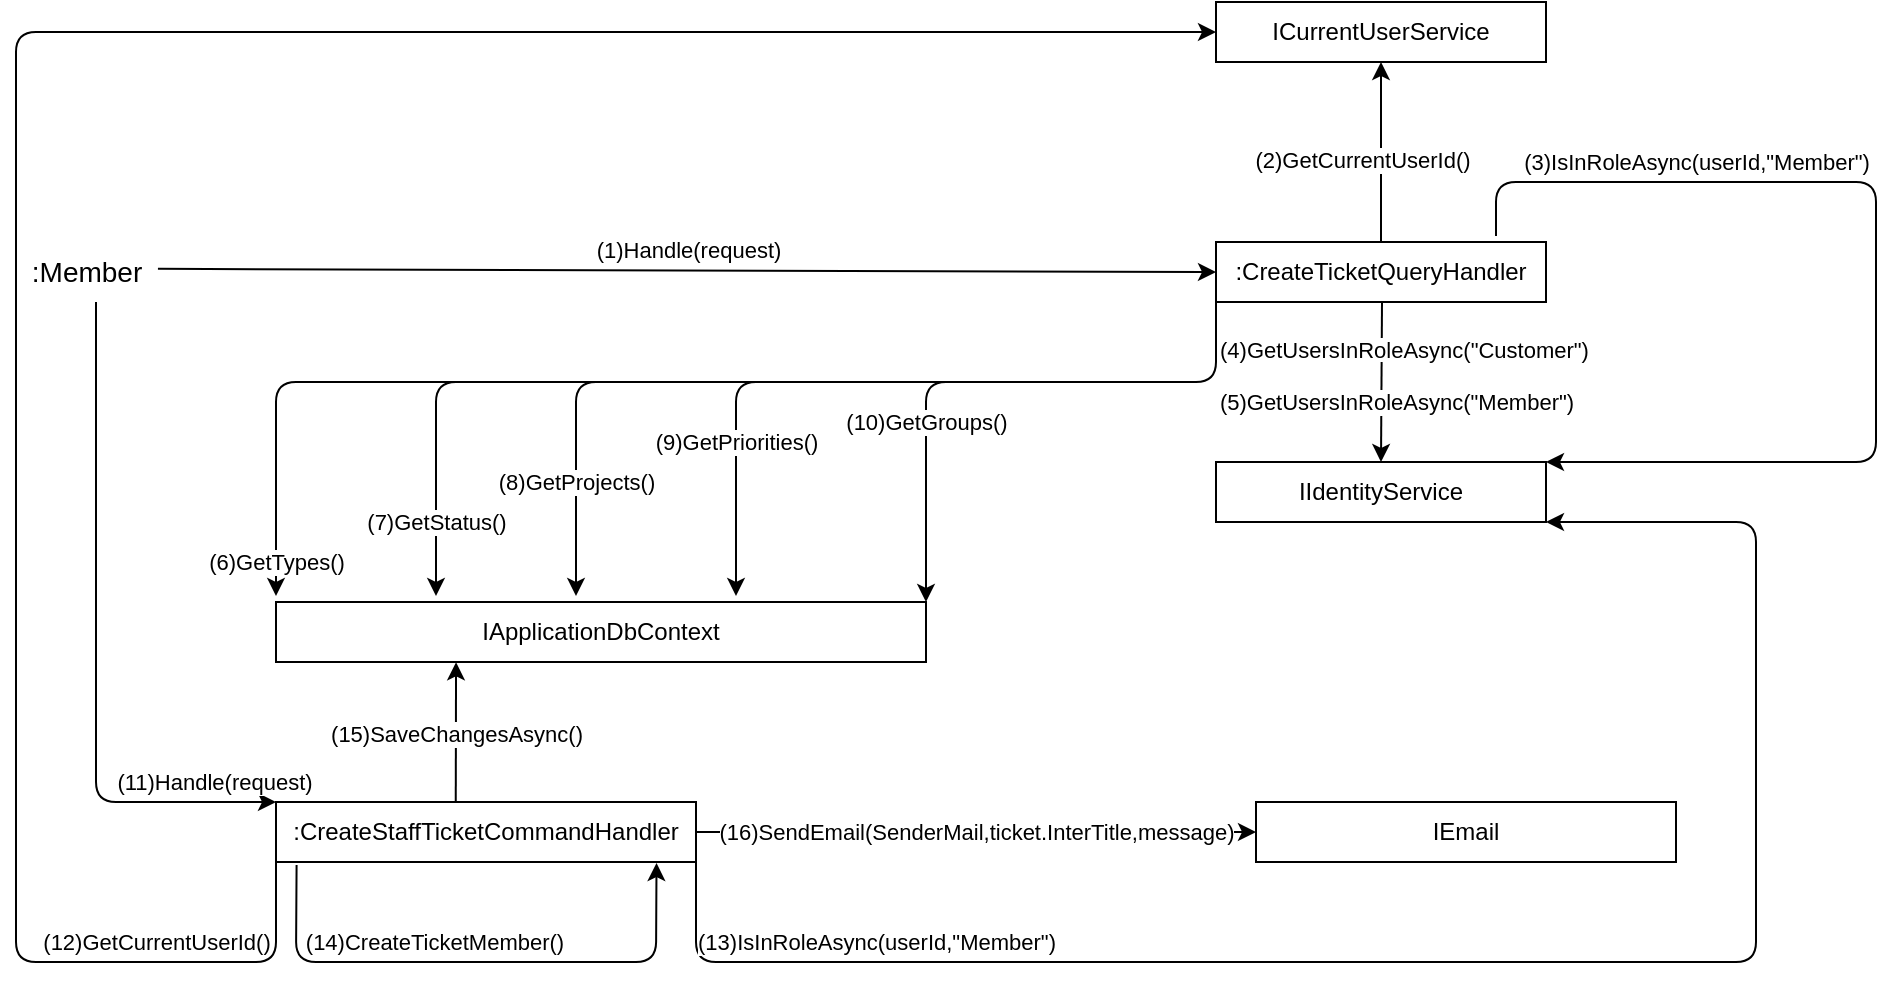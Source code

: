 <mxfile version="13.6.2" type="device"><diagram id="KlSm9ZCpK2tPTp8M8k4w" name="Page-1"><mxGraphModel dx="2656" dy="690" grid="1" gridSize="10" guides="1" tooltips="1" connect="1" arrows="1" fold="1" page="1" pageScale="1" pageWidth="827" pageHeight="1169" math="0" shadow="0"><root><mxCell id="0"/><mxCell id="1" parent="0"/><mxCell id="ac47MHlnu2ltBR3BtxnA-26" value=":CreateTicketQueryHandler" style="rounded=0;whiteSpace=wrap;html=1;" parent="1" vertex="1"><mxGeometry x="600" y="130" width="165" height="30" as="geometry"/></mxCell><mxCell id="ac47MHlnu2ltBR3BtxnA-27" value="(1)Handle(request)" style="endArrow=classic;html=1;exitX=1.014;exitY=0.421;exitDx=0;exitDy=0;entryX=0;entryY=0.5;entryDx=0;entryDy=0;exitPerimeter=0;" parent="1" source="ac47MHlnu2ltBR3BtxnA-28" target="ac47MHlnu2ltBR3BtxnA-26" edge="1"><mxGeometry y="10" width="50" height="50" relative="1" as="geometry"><mxPoint x="70" y="130" as="sourcePoint"/><mxPoint x="420" y="130" as="targetPoint"/><mxPoint as="offset"/></mxGeometry></mxCell><mxCell id="ac47MHlnu2ltBR3BtxnA-28" value=":Member" style="text;html=1;align=center;verticalAlign=middle;resizable=0;points=[];autosize=1;fontSize=14;" parent="1" vertex="1"><mxGeometry y="135" width="70" height="20" as="geometry"/></mxCell><mxCell id="ac47MHlnu2ltBR3BtxnA-29" value="IIdentityService" style="rounded=0;whiteSpace=wrap;html=1;" parent="1" vertex="1"><mxGeometry x="600" y="240" width="165" height="30" as="geometry"/></mxCell><mxCell id="ac47MHlnu2ltBR3BtxnA-30" value="(5)GetUsersInRoleAsync(&quot;Member&quot;)" style="endArrow=classic;html=1;entryX=0.5;entryY=0;entryDx=0;entryDy=0;" parent="1" target="ac47MHlnu2ltBR3BtxnA-29" edge="1"><mxGeometry x="0.249" y="7" width="50" height="50" relative="1" as="geometry"><mxPoint x="683" y="160" as="sourcePoint"/><mxPoint x="615" y="230" as="targetPoint"/><mxPoint as="offset"/></mxGeometry></mxCell><mxCell id="ac47MHlnu2ltBR3BtxnA-32" value="&lt;span style=&quot;color: rgb(0 , 0 , 0) ; font-family: &amp;#34;helvetica&amp;#34; ; font-size: 11px ; font-style: normal ; font-weight: 400 ; letter-spacing: normal ; text-align: center ; text-indent: 0px ; text-transform: none ; word-spacing: 0px ; background-color: rgb(255 , 255 , 255) ; display: inline ; float: none&quot;&gt;(10)GetGroups()&lt;/span&gt;" style="endArrow=classic;html=1;exitX=0;exitY=1;exitDx=0;exitDy=0;entryX=1;entryY=0;entryDx=0;entryDy=0;" parent="1" source="ac47MHlnu2ltBR3BtxnA-26" target="ac47MHlnu2ltBR3BtxnA-33" edge="1"><mxGeometry x="0.39" width="50" height="50" relative="1" as="geometry"><mxPoint x="490" y="540" as="sourcePoint"/><mxPoint x="330" y="200" as="targetPoint"/><Array as="points"><mxPoint x="600" y="200"/><mxPoint x="455" y="200"/></Array><mxPoint as="offset"/></mxGeometry></mxCell><mxCell id="ac47MHlnu2ltBR3BtxnA-33" value="IApplicationDbContext" style="rounded=0;whiteSpace=wrap;html=1;" parent="1" vertex="1"><mxGeometry x="130" y="310" width="325" height="30" as="geometry"/></mxCell><mxCell id="ac47MHlnu2ltBR3BtxnA-34" value="&lt;span style=&quot;color: rgb(0 , 0 , 0) ; font-family: &amp;#34;helvetica&amp;#34; ; font-size: 11px ; font-style: normal ; font-weight: 400 ; letter-spacing: normal ; text-align: center ; text-indent: 0px ; text-transform: none ; word-spacing: 0px ; background-color: rgb(255 , 255 , 255) ; display: inline ; float: none&quot;&gt;(9)GetPriorities()&lt;/span&gt;" style="endArrow=classic;html=1;" parent="1" edge="1"><mxGeometry x="0.014" y="30" width="50" height="50" relative="1" as="geometry"><mxPoint x="470" y="200" as="sourcePoint"/><mxPoint x="360" y="307" as="targetPoint"/><Array as="points"><mxPoint x="360" y="200"/></Array><mxPoint x="-30" y="30" as="offset"/></mxGeometry></mxCell><mxCell id="ac47MHlnu2ltBR3BtxnA-35" value="&lt;span style=&quot;color: rgb(0 , 0 , 0) ; font-family: &amp;#34;helvetica&amp;#34; ; font-size: 11px ; font-style: normal ; font-weight: 400 ; letter-spacing: normal ; text-align: center ; text-indent: 0px ; text-transform: none ; word-spacing: 0px ; background-color: rgb(255 , 255 , 255) ; display: inline ; float: none&quot;&gt;(8)GetProjects()&lt;/span&gt;" style="endArrow=classic;html=1;" parent="1" edge="1"><mxGeometry x="0.524" width="50" height="50" relative="1" as="geometry"><mxPoint x="412.5" y="200" as="sourcePoint"/><mxPoint x="280" y="307" as="targetPoint"/><Array as="points"><mxPoint x="280" y="200"/></Array><mxPoint as="offset"/></mxGeometry></mxCell><mxCell id="ac47MHlnu2ltBR3BtxnA-36" value="&lt;span style=&quot;color: rgb(0 , 0 , 0) ; font-family: &amp;#34;helvetica&amp;#34; ; font-size: 11px ; font-style: normal ; font-weight: 400 ; letter-spacing: normal ; text-align: center ; text-indent: 0px ; text-transform: none ; word-spacing: 0px ; background-color: rgb(255 , 255 , 255) ; display: inline ; float: none&quot;&gt;(7)GetStatus()&lt;/span&gt;" style="endArrow=classic;html=1;" parent="1" edge="1"><mxGeometry x="0.7" width="50" height="50" relative="1" as="geometry"><mxPoint x="350" y="200" as="sourcePoint"/><mxPoint x="210" y="307" as="targetPoint"/><Array as="points"><mxPoint x="210" y="200"/></Array><mxPoint as="offset"/></mxGeometry></mxCell><mxCell id="ac47MHlnu2ltBR3BtxnA-37" value="&lt;span style=&quot;color: rgb(0 , 0 , 0) ; font-family: &amp;#34;helvetica&amp;#34; ; font-size: 11px ; font-style: normal ; font-weight: 400 ; letter-spacing: normal ; text-align: center ; text-indent: 0px ; text-transform: none ; word-spacing: 0px ; background-color: rgb(255 , 255 , 255) ; display: inline ; float: none&quot;&gt;(6)GetTypes()&lt;/span&gt;" style="endArrow=classic;html=1;" parent="1" edge="1"><mxGeometry x="0.873" width="50" height="50" relative="1" as="geometry"><mxPoint x="290" y="200" as="sourcePoint"/><mxPoint x="130" y="307" as="targetPoint"/><Array as="points"><mxPoint x="130" y="200"/></Array><mxPoint as="offset"/></mxGeometry></mxCell><mxCell id="ac47MHlnu2ltBR3BtxnA-38" value="(11)Handle(request)" style="endArrow=classic;html=1;entryX=0;entryY=0;entryDx=0;entryDy=0;" parent="1" target="ac47MHlnu2ltBR3BtxnA-39" edge="1"><mxGeometry x="0.814" y="10" width="50" height="50" relative="1" as="geometry"><mxPoint x="40" y="160" as="sourcePoint"/><mxPoint x="130" y="370" as="targetPoint"/><mxPoint as="offset"/><Array as="points"><mxPoint x="40" y="410"/></Array></mxGeometry></mxCell><mxCell id="ac47MHlnu2ltBR3BtxnA-39" value=":CreateStaffTicketCommandHandler" style="rounded=0;whiteSpace=wrap;html=1;" parent="1" vertex="1"><mxGeometry x="130" y="410" width="210" height="30" as="geometry"/></mxCell><mxCell id="ac47MHlnu2ltBR3BtxnA-40" value="(14)CreateTicketMember()" style="endArrow=classic;html=1;entryX=0.906;entryY=1.017;entryDx=0;entryDy=0;entryPerimeter=0;exitX=0.049;exitY=1.05;exitDx=0;exitDy=0;exitPerimeter=0;" parent="1" source="ac47MHlnu2ltBR3BtxnA-39" target="ac47MHlnu2ltBR3BtxnA-39" edge="1"><mxGeometry x="-0.156" y="10" width="50" height="50" relative="1" as="geometry"><mxPoint x="140" y="532" as="sourcePoint"/><mxPoint x="200" y="580" as="targetPoint"/><mxPoint as="offset"/><Array as="points"><mxPoint x="140" y="490"/><mxPoint x="320" y="490"/></Array></mxGeometry></mxCell><mxCell id="ac47MHlnu2ltBR3BtxnA-41" value="&lt;span style=&quot;color: rgb(0 , 0 , 0) ; font-family: &amp;#34;helvetica&amp;#34; ; font-size: 11px ; font-style: normal ; font-weight: 400 ; letter-spacing: normal ; text-align: center ; text-indent: 0px ; text-transform: none ; word-spacing: 0px ; background-color: rgb(255 , 255 , 255) ; display: inline ; float: none&quot;&gt;(15)SaveChangesAsync()&lt;/span&gt;" style="endArrow=classic;html=1;exitX=0.428;exitY=-0.015;exitDx=0;exitDy=0;entryX=0.277;entryY=1.005;entryDx=0;entryDy=0;exitPerimeter=0;entryPerimeter=0;" parent="1" source="ac47MHlnu2ltBR3BtxnA-39" target="ac47MHlnu2ltBR3BtxnA-33" edge="1"><mxGeometry x="-0.017" width="50" height="50" relative="1" as="geometry"><mxPoint x="200" y="520" as="sourcePoint"/><mxPoint x="450" y="375" as="targetPoint"/><Array as="points"/><mxPoint as="offset"/></mxGeometry></mxCell><mxCell id="ac47MHlnu2ltBR3BtxnA-42" value="IEmail" style="rounded=0;whiteSpace=wrap;html=1;" parent="1" vertex="1"><mxGeometry x="620" y="410" width="210" height="30" as="geometry"/></mxCell><mxCell id="ac47MHlnu2ltBR3BtxnA-43" value="&lt;span style=&quot;font-family: &amp;#34;helvetica&amp;#34;&quot;&gt;(16)SendEmail(SenderMail,ticket.InterTitle,message)&lt;/span&gt;" style="endArrow=classic;html=1;exitX=1;exitY=0.5;exitDx=0;exitDy=0;entryX=0;entryY=0.5;entryDx=0;entryDy=0;" parent="1" source="ac47MHlnu2ltBR3BtxnA-39" target="ac47MHlnu2ltBR3BtxnA-42" edge="1"><mxGeometry width="50" height="50" relative="1" as="geometry"><mxPoint x="480" y="300" as="sourcePoint"/><mxPoint x="530" y="250" as="targetPoint"/></mxGeometry></mxCell><mxCell id="KeQuwfxHlXqJ7UpXsHEZ-1" value="ICurrentUserService" style="rounded=0;whiteSpace=wrap;html=1;" parent="1" vertex="1"><mxGeometry x="600" y="10" width="165" height="30" as="geometry"/></mxCell><mxCell id="KeQuwfxHlXqJ7UpXsHEZ-2" value="(2)GetCurrentUserId()" style="endArrow=classic;html=1;exitX=0.5;exitY=0;exitDx=0;exitDy=0;entryX=0.5;entryY=1;entryDx=0;entryDy=0;" parent="1" source="ac47MHlnu2ltBR3BtxnA-26" target="KeQuwfxHlXqJ7UpXsHEZ-1" edge="1"><mxGeometry x="-0.081" y="10" width="50" height="50" relative="1" as="geometry"><mxPoint x="775" y="140" as="sourcePoint"/><mxPoint x="960" y="140" as="targetPoint"/><mxPoint as="offset"/></mxGeometry></mxCell><mxCell id="KeQuwfxHlXqJ7UpXsHEZ-3" value="(3)IsInRoleAsync(userId,&quot;Member&quot;)" style="endArrow=classic;html=1;entryX=1;entryY=0;entryDx=0;entryDy=0;" parent="1" target="ac47MHlnu2ltBR3BtxnA-29" edge="1"><mxGeometry x="-0.513" y="10" width="50" height="50" relative="1" as="geometry"><mxPoint x="740" y="127" as="sourcePoint"/><mxPoint x="810" y="180" as="targetPoint"/><mxPoint as="offset"/><Array as="points"><mxPoint x="740" y="100"/><mxPoint x="930" y="100"/><mxPoint x="930" y="240"/></Array></mxGeometry></mxCell><mxCell id="KeQuwfxHlXqJ7UpXsHEZ-6" value="(12)GetCurrentUserId()" style="endArrow=classic;html=1;exitX=0;exitY=1;exitDx=0;exitDy=0;entryX=0;entryY=0.5;entryDx=0;entryDy=0;" parent="1" source="ac47MHlnu2ltBR3BtxnA-39" target="KeQuwfxHlXqJ7UpXsHEZ-1" edge="1"><mxGeometry x="-0.823" y="-10" width="50" height="50" relative="1" as="geometry"><mxPoint x="692.5" y="140" as="sourcePoint"/><mxPoint x="692.5" y="50" as="targetPoint"/><mxPoint as="offset"/><Array as="points"><mxPoint x="130" y="490"/><mxPoint y="490"/><mxPoint y="25"/></Array></mxGeometry></mxCell><mxCell id="KeQuwfxHlXqJ7UpXsHEZ-7" value="(13)IsInRoleAsync(userId,&quot;Member&quot;)" style="endArrow=classic;html=1;entryX=1;entryY=1;entryDx=0;entryDy=0;exitX=1;exitY=1;exitDx=0;exitDy=0;" parent="1" source="ac47MHlnu2ltBR3BtxnA-39" target="ac47MHlnu2ltBR3BtxnA-29" edge="1"><mxGeometry x="-0.691" y="10" width="50" height="50" relative="1" as="geometry"><mxPoint x="750" y="137" as="sourcePoint"/><mxPoint x="1000.79" y="139.19" as="targetPoint"/><mxPoint as="offset"/><Array as="points"><mxPoint x="340" y="490"/><mxPoint x="870" y="490"/><mxPoint x="870" y="270"/></Array></mxGeometry></mxCell><mxCell id="KeQuwfxHlXqJ7UpXsHEZ-9" value="&lt;span style=&quot;color: rgb(0, 0, 0); font-family: helvetica; font-size: 11px; font-style: normal; font-weight: 400; letter-spacing: normal; text-align: center; text-indent: 0px; text-transform: none; word-spacing: 0px; background-color: rgb(255, 255, 255); display: inline; float: none;&quot;&gt;(4)GetUsersInRoleAsync(&quot;Customer&quot;)&lt;/span&gt;" style="text;whiteSpace=wrap;html=1;" parent="1" vertex="1"><mxGeometry x="600" y="170" width="210" height="30" as="geometry"/></mxCell></root></mxGraphModel></diagram></mxfile>